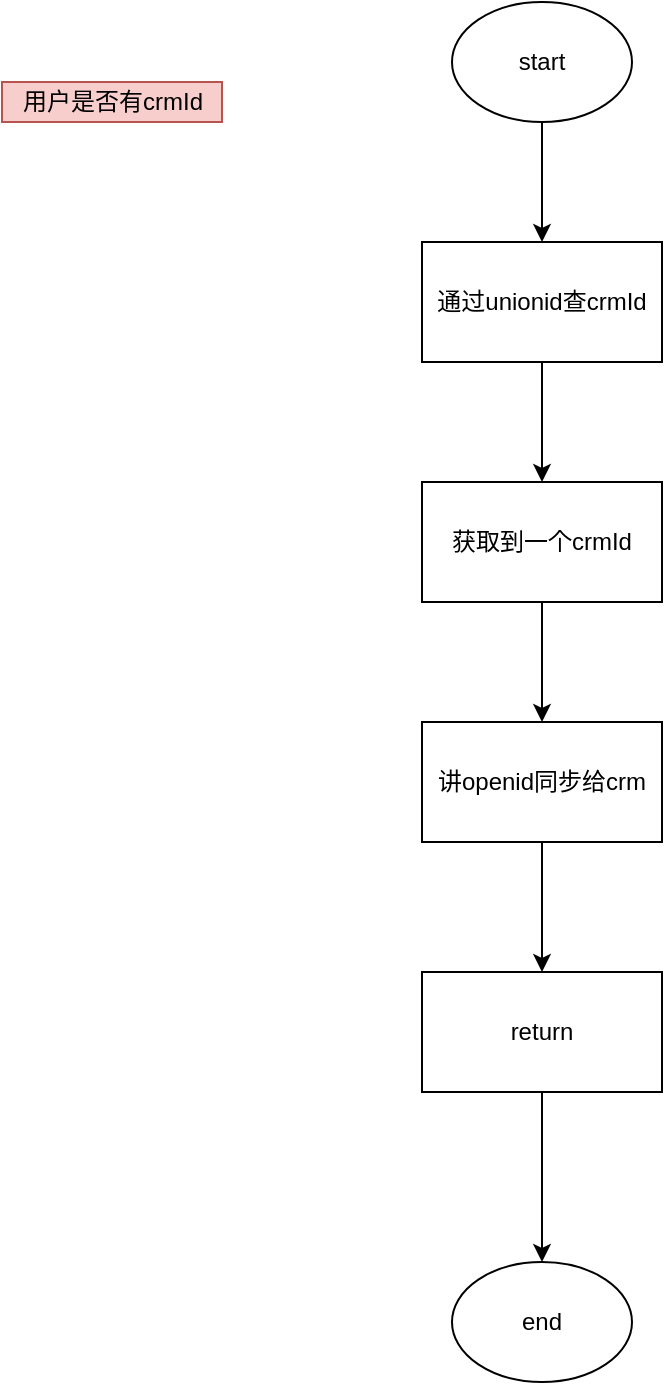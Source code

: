 <mxfile version="14.6.1" type="github">
  <diagram id="49QjsOBaa3ZD8CjyYSyT" name="Page-1">
    <mxGraphModel dx="1422" dy="762" grid="1" gridSize="10" guides="1" tooltips="1" connect="1" arrows="1" fold="1" page="1" pageScale="1" pageWidth="827" pageHeight="1169" math="0" shadow="0">
      <root>
        <mxCell id="0" />
        <mxCell id="1" parent="0" />
        <mxCell id="nekakXCGBcZRVIdPsKuS-8" value="" style="edgeStyle=orthogonalEdgeStyle;rounded=0;orthogonalLoop=1;jettySize=auto;html=1;" edge="1" parent="1" source="nekakXCGBcZRVIdPsKuS-1" target="nekakXCGBcZRVIdPsKuS-2">
          <mxGeometry relative="1" as="geometry" />
        </mxCell>
        <mxCell id="nekakXCGBcZRVIdPsKuS-1" value="start" style="ellipse;whiteSpace=wrap;html=1;" vertex="1" parent="1">
          <mxGeometry x="310" y="40" width="90" height="60" as="geometry" />
        </mxCell>
        <mxCell id="nekakXCGBcZRVIdPsKuS-9" value="" style="edgeStyle=orthogonalEdgeStyle;rounded=0;orthogonalLoop=1;jettySize=auto;html=1;" edge="1" parent="1" source="nekakXCGBcZRVIdPsKuS-2" target="nekakXCGBcZRVIdPsKuS-3">
          <mxGeometry relative="1" as="geometry" />
        </mxCell>
        <mxCell id="nekakXCGBcZRVIdPsKuS-2" value="通过unionid查crmId" style="rounded=0;whiteSpace=wrap;html=1;" vertex="1" parent="1">
          <mxGeometry x="295" y="160" width="120" height="60" as="geometry" />
        </mxCell>
        <mxCell id="nekakXCGBcZRVIdPsKuS-10" value="" style="edgeStyle=orthogonalEdgeStyle;rounded=0;orthogonalLoop=1;jettySize=auto;html=1;" edge="1" parent="1" source="nekakXCGBcZRVIdPsKuS-3" target="nekakXCGBcZRVIdPsKuS-4">
          <mxGeometry relative="1" as="geometry" />
        </mxCell>
        <mxCell id="nekakXCGBcZRVIdPsKuS-3" value="获取到一个crmId" style="rounded=0;whiteSpace=wrap;html=1;" vertex="1" parent="1">
          <mxGeometry x="295" y="280" width="120" height="60" as="geometry" />
        </mxCell>
        <mxCell id="nekakXCGBcZRVIdPsKuS-11" value="" style="edgeStyle=orthogonalEdgeStyle;rounded=0;orthogonalLoop=1;jettySize=auto;html=1;" edge="1" parent="1" source="nekakXCGBcZRVIdPsKuS-4" target="nekakXCGBcZRVIdPsKuS-5">
          <mxGeometry relative="1" as="geometry" />
        </mxCell>
        <mxCell id="nekakXCGBcZRVIdPsKuS-4" value="讲openid同步给crm" style="rounded=0;whiteSpace=wrap;html=1;" vertex="1" parent="1">
          <mxGeometry x="295" y="400" width="120" height="60" as="geometry" />
        </mxCell>
        <mxCell id="nekakXCGBcZRVIdPsKuS-12" value="" style="edgeStyle=orthogonalEdgeStyle;rounded=0;orthogonalLoop=1;jettySize=auto;html=1;" edge="1" parent="1" source="nekakXCGBcZRVIdPsKuS-5" target="nekakXCGBcZRVIdPsKuS-6">
          <mxGeometry relative="1" as="geometry" />
        </mxCell>
        <mxCell id="nekakXCGBcZRVIdPsKuS-5" value="return" style="rounded=0;whiteSpace=wrap;html=1;" vertex="1" parent="1">
          <mxGeometry x="295" y="525" width="120" height="60" as="geometry" />
        </mxCell>
        <mxCell id="nekakXCGBcZRVIdPsKuS-6" value="end" style="ellipse;whiteSpace=wrap;html=1;" vertex="1" parent="1">
          <mxGeometry x="310" y="670" width="90" height="60" as="geometry" />
        </mxCell>
        <mxCell id="nekakXCGBcZRVIdPsKuS-7" value="用户是否有crmId" style="text;html=1;align=center;verticalAlign=middle;resizable=0;points=[];autosize=1;strokeColor=#b85450;fillColor=#f8cecc;" vertex="1" parent="1">
          <mxGeometry x="85" y="80" width="110" height="20" as="geometry" />
        </mxCell>
      </root>
    </mxGraphModel>
  </diagram>
</mxfile>
